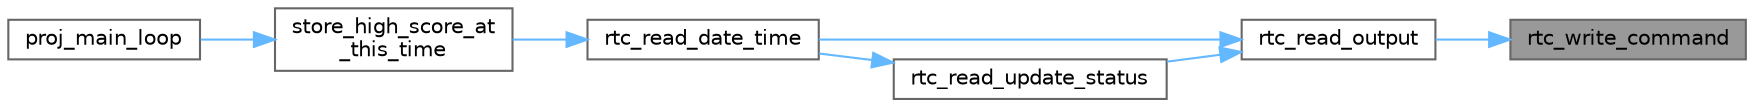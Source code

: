 digraph "rtc_write_command"
{
 // LATEX_PDF_SIZE
  bgcolor="transparent";
  edge [fontname=Helvetica,fontsize=10,labelfontname=Helvetica,labelfontsize=10];
  node [fontname=Helvetica,fontsize=10,shape=box,height=0.2,width=0.4];
  rankdir="RL";
  Node1 [id="Node000001",label="rtc_write_command",height=0.2,width=0.4,color="gray40", fillcolor="grey60", style="filled", fontcolor="black",tooltip="Writes a command to the RTC."];
  Node1 -> Node2 [id="edge7_Node000001_Node000002",dir="back",color="steelblue1",style="solid",tooltip=" "];
  Node2 [id="Node000002",label="rtc_read_output",height=0.2,width=0.4,color="grey40", fillcolor="white", style="filled",URL="$rtc_8c.html#a8a8c176caf1a14755a4813b5fe4849ad",tooltip="Subscribes and enables RTC interrupts."];
  Node2 -> Node3 [id="edge8_Node000002_Node000003",dir="back",color="steelblue1",style="solid",tooltip=" "];
  Node3 [id="Node000003",label="rtc_read_date_time",height=0.2,width=0.4,color="grey40", fillcolor="white", style="filled",URL="$rtc_8c.html#ad729e25c57b33567133bb039c8849184",tooltip="Reads the date and time from the RTC."];
  Node3 -> Node4 [id="edge9_Node000003_Node000004",dir="back",color="steelblue1",style="solid",tooltip=" "];
  Node4 [id="Node000004",label="store_high_score_at\l_this_time",height=0.2,width=0.4,color="grey40", fillcolor="white", style="filled",URL="$game__state_8c.html#ac05b2eb6acb6c4f562706b860b367919",tooltip="Stores the high score at the current time."];
  Node4 -> Node5 [id="edge10_Node000004_Node000005",dir="back",color="steelblue1",style="solid",tooltip=" "];
  Node5 [id="Node000005",label="proj_main_loop",height=0.2,width=0.4,color="grey40", fillcolor="white", style="filled",URL="$main_8c.html#a2a16f651eccbd248e1ad3b3b924b143b",tooltip="Main loop of the game."];
  Node2 -> Node6 [id="edge11_Node000002_Node000006",dir="back",color="steelblue1",style="solid",tooltip=" "];
  Node6 [id="Node000006",label="rtc_read_update_status",height=0.2,width=0.4,color="grey40", fillcolor="white", style="filled",URL="$rtc_8c.html#a3c1c44bff75e5f869f0a2d046ec447c4",tooltip="Reads the update status of the RTC."];
  Node6 -> Node3 [id="edge12_Node000006_Node000003",dir="back",color="steelblue1",style="solid",tooltip=" "];
}
